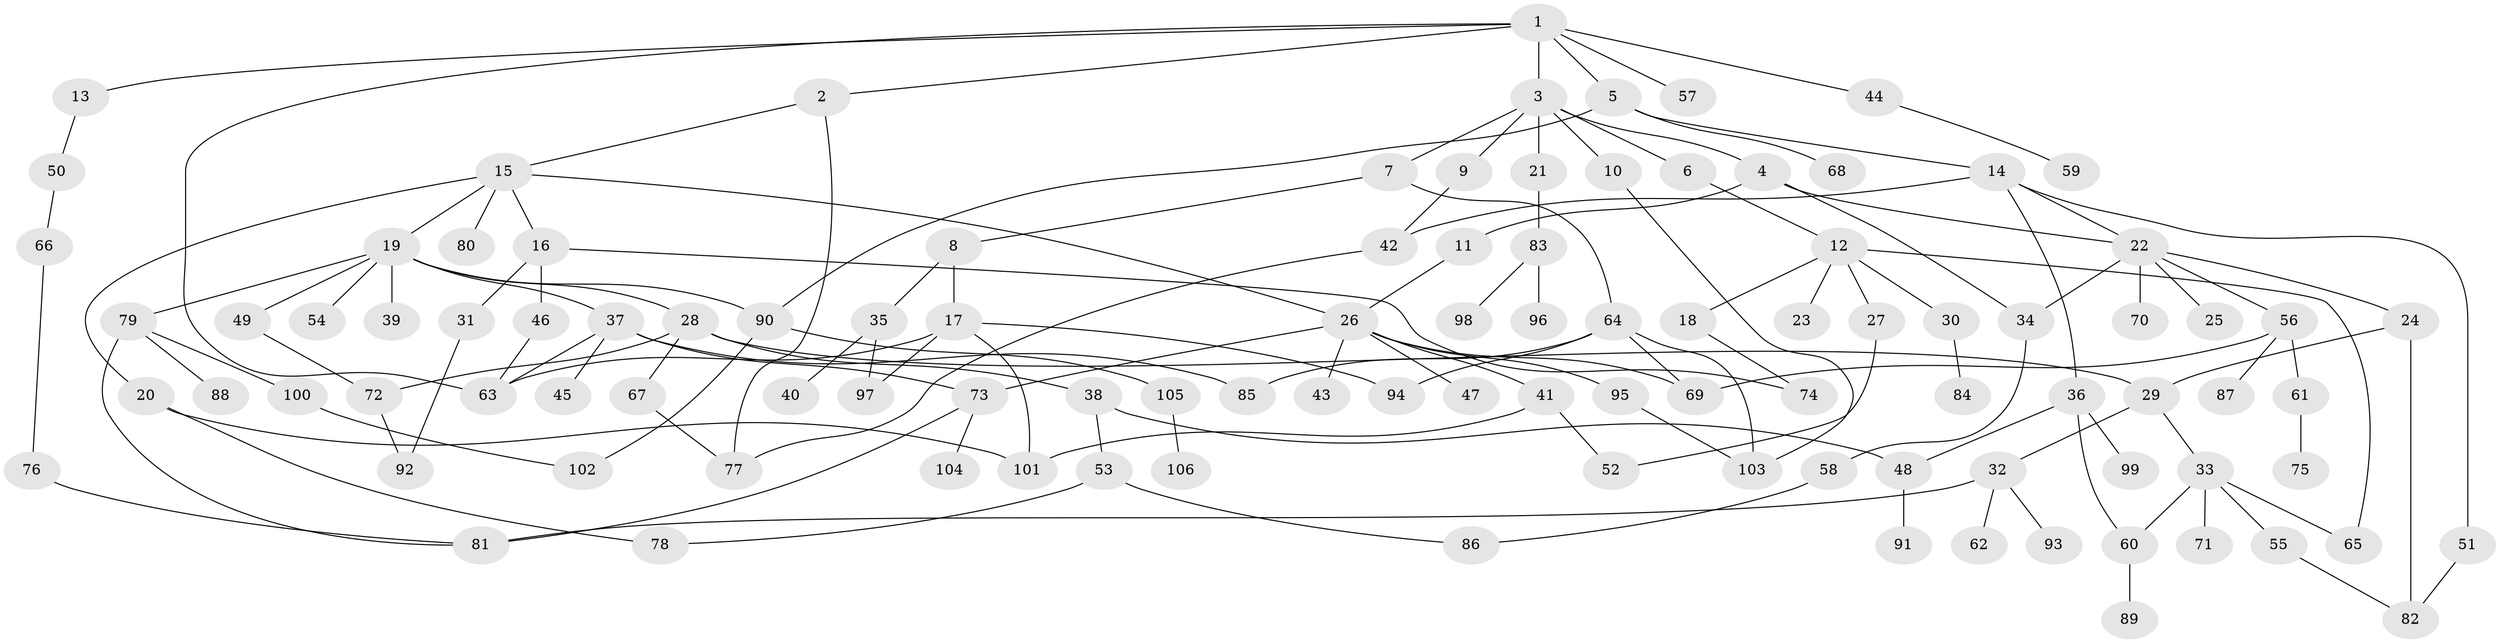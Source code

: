 // Generated by graph-tools (version 1.1) at 2025/10/02/27/25 16:10:51]
// undirected, 106 vertices, 141 edges
graph export_dot {
graph [start="1"]
  node [color=gray90,style=filled];
  1;
  2;
  3;
  4;
  5;
  6;
  7;
  8;
  9;
  10;
  11;
  12;
  13;
  14;
  15;
  16;
  17;
  18;
  19;
  20;
  21;
  22;
  23;
  24;
  25;
  26;
  27;
  28;
  29;
  30;
  31;
  32;
  33;
  34;
  35;
  36;
  37;
  38;
  39;
  40;
  41;
  42;
  43;
  44;
  45;
  46;
  47;
  48;
  49;
  50;
  51;
  52;
  53;
  54;
  55;
  56;
  57;
  58;
  59;
  60;
  61;
  62;
  63;
  64;
  65;
  66;
  67;
  68;
  69;
  70;
  71;
  72;
  73;
  74;
  75;
  76;
  77;
  78;
  79;
  80;
  81;
  82;
  83;
  84;
  85;
  86;
  87;
  88;
  89;
  90;
  91;
  92;
  93;
  94;
  95;
  96;
  97;
  98;
  99;
  100;
  101;
  102;
  103;
  104;
  105;
  106;
  1 -- 2;
  1 -- 3;
  1 -- 5;
  1 -- 13;
  1 -- 44;
  1 -- 57;
  1 -- 63;
  2 -- 15;
  2 -- 77;
  3 -- 4;
  3 -- 6;
  3 -- 7;
  3 -- 9;
  3 -- 10;
  3 -- 21;
  4 -- 11;
  4 -- 22;
  4 -- 34;
  5 -- 14;
  5 -- 68;
  5 -- 90;
  6 -- 12;
  7 -- 8;
  7 -- 64;
  8 -- 17;
  8 -- 35;
  9 -- 42;
  10 -- 103;
  11 -- 26;
  12 -- 18;
  12 -- 23;
  12 -- 27;
  12 -- 30;
  12 -- 65;
  13 -- 50;
  14 -- 36;
  14 -- 51;
  14 -- 42;
  14 -- 22;
  15 -- 16;
  15 -- 19;
  15 -- 20;
  15 -- 80;
  15 -- 26;
  16 -- 31;
  16 -- 46;
  16 -- 74;
  17 -- 63;
  17 -- 101;
  17 -- 94;
  17 -- 97;
  18 -- 74;
  19 -- 28;
  19 -- 37;
  19 -- 39;
  19 -- 49;
  19 -- 54;
  19 -- 79;
  19 -- 90;
  20 -- 78;
  20 -- 101;
  21 -- 83;
  22 -- 24;
  22 -- 25;
  22 -- 56;
  22 -- 70;
  22 -- 34;
  24 -- 29;
  24 -- 82;
  26 -- 41;
  26 -- 43;
  26 -- 47;
  26 -- 73;
  26 -- 95;
  26 -- 69;
  27 -- 52;
  28 -- 29;
  28 -- 38;
  28 -- 67;
  28 -- 72;
  29 -- 32;
  29 -- 33;
  30 -- 84;
  31 -- 92;
  32 -- 62;
  32 -- 93;
  32 -- 81;
  33 -- 55;
  33 -- 65;
  33 -- 71;
  33 -- 60;
  34 -- 58;
  35 -- 40;
  35 -- 97;
  36 -- 60;
  36 -- 99;
  36 -- 48;
  37 -- 45;
  37 -- 63;
  37 -- 85;
  37 -- 73;
  38 -- 48;
  38 -- 53;
  41 -- 52;
  41 -- 101;
  42 -- 77;
  44 -- 59;
  46 -- 63;
  48 -- 91;
  49 -- 72;
  50 -- 66;
  51 -- 82;
  53 -- 86;
  53 -- 78;
  55 -- 82;
  56 -- 61;
  56 -- 87;
  56 -- 69;
  58 -- 86;
  60 -- 89;
  61 -- 75;
  64 -- 69;
  64 -- 85;
  64 -- 94;
  64 -- 103;
  66 -- 76;
  67 -- 77;
  72 -- 92;
  73 -- 104;
  73 -- 81;
  76 -- 81;
  79 -- 88;
  79 -- 100;
  79 -- 81;
  83 -- 96;
  83 -- 98;
  90 -- 105;
  90 -- 102;
  95 -- 103;
  100 -- 102;
  105 -- 106;
}
